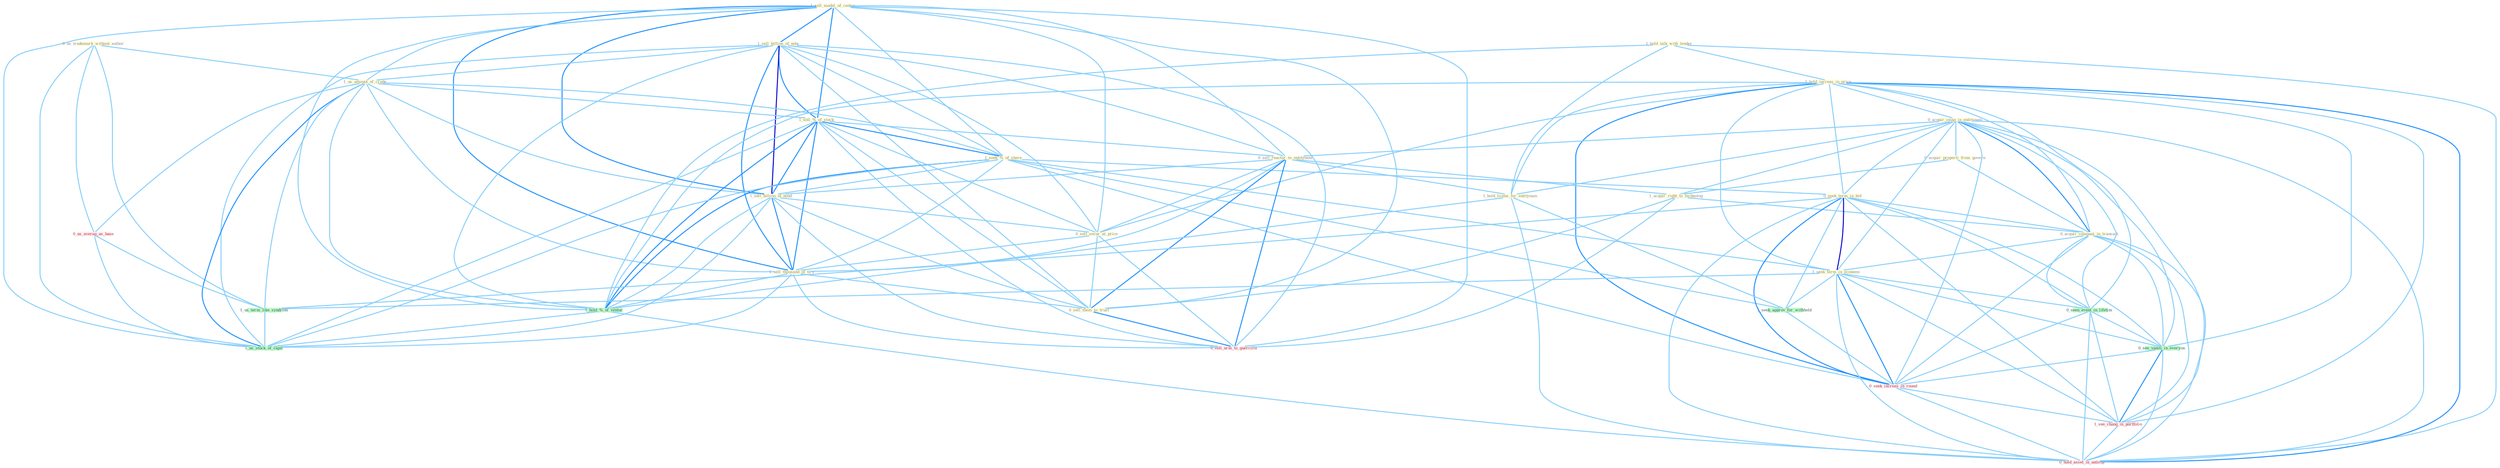 Graph G{ 
    node
    [shape=polygon,style=filled,width=.5,height=.06,color="#BDFCC9",fixedsize=true,fontsize=4,
    fontcolor="#2f4f4f"];
    {node
    [color="#ffffe0", fontcolor="#8b7d6b"] "1_sell_model_of_center " "1_sell_billion_of_note " "0_us_trademark_without_author " "1_hold_talk_with_lender " "1_us_amount_of_crude " "1_hold_increas_in_price " "1_sell_%_of_stock " "1_seek_%_of_share " "0_acquir_imag_in_entitynam " "0_acquir_properti_from_govern " "0_sell_reactor_to_entitynam " "1_acquir_right_to_technolog " "0_seek_term_in_bid " "0_acquir_compani_in_transact " "1_sell_billion_of_bond " "0_sell_secur_at_price " "1_sell_thousand_of_tire " "1_hold_licens_for_entitynam " "0_sell_them_to_trust " "1_seek_term_in_economi "}
{node [color="#fff0f5", fontcolor="#b22222"] "0_us_averag_as_base " "0_sell_arm_to_guerrilla " "0_seek_increas_in_round " "1_see_chang_in_portfolio " "0_hold_asset_in_anticip "}
edge [color="#B0E2FF"];

	"1_sell_model_of_center " -- "1_sell_billion_of_note " [w="2", color="#1e90ff" , len=0.8];
	"1_sell_model_of_center " -- "1_us_amount_of_crude " [w="1", color="#87cefa" ];
	"1_sell_model_of_center " -- "1_sell_%_of_stock " [w="2", color="#1e90ff" , len=0.8];
	"1_sell_model_of_center " -- "1_seek_%_of_share " [w="1", color="#87cefa" ];
	"1_sell_model_of_center " -- "0_sell_reactor_to_entitynam " [w="1", color="#87cefa" ];
	"1_sell_model_of_center " -- "1_sell_billion_of_bond " [w="2", color="#1e90ff" , len=0.8];
	"1_sell_model_of_center " -- "0_sell_secur_at_price " [w="1", color="#87cefa" ];
	"1_sell_model_of_center " -- "1_sell_thousand_of_tire " [w="2", color="#1e90ff" , len=0.8];
	"1_sell_model_of_center " -- "0_sell_them_to_trust " [w="1", color="#87cefa" ];
	"1_sell_model_of_center " -- "1_hold_%_of_ventur " [w="1", color="#87cefa" ];
	"1_sell_model_of_center " -- "0_sell_arm_to_guerrilla " [w="1", color="#87cefa" ];
	"1_sell_model_of_center " -- "1_us_stock_of_capit " [w="1", color="#87cefa" ];
	"1_sell_billion_of_note " -- "1_us_amount_of_crude " [w="1", color="#87cefa" ];
	"1_sell_billion_of_note " -- "1_sell_%_of_stock " [w="2", color="#1e90ff" , len=0.8];
	"1_sell_billion_of_note " -- "1_seek_%_of_share " [w="1", color="#87cefa" ];
	"1_sell_billion_of_note " -- "0_sell_reactor_to_entitynam " [w="1", color="#87cefa" ];
	"1_sell_billion_of_note " -- "1_sell_billion_of_bond " [w="3", color="#0000cd" , len=0.6];
	"1_sell_billion_of_note " -- "0_sell_secur_at_price " [w="1", color="#87cefa" ];
	"1_sell_billion_of_note " -- "1_sell_thousand_of_tire " [w="2", color="#1e90ff" , len=0.8];
	"1_sell_billion_of_note " -- "0_sell_them_to_trust " [w="1", color="#87cefa" ];
	"1_sell_billion_of_note " -- "1_hold_%_of_ventur " [w="1", color="#87cefa" ];
	"1_sell_billion_of_note " -- "0_sell_arm_to_guerrilla " [w="1", color="#87cefa" ];
	"1_sell_billion_of_note " -- "1_us_stock_of_capit " [w="1", color="#87cefa" ];
	"0_us_trademark_without_author " -- "1_us_amount_of_crude " [w="1", color="#87cefa" ];
	"0_us_trademark_without_author " -- "0_us_averag_as_base " [w="1", color="#87cefa" ];
	"0_us_trademark_without_author " -- "1_us_term_like_syndrom " [w="1", color="#87cefa" ];
	"0_us_trademark_without_author " -- "1_us_stock_of_capit " [w="1", color="#87cefa" ];
	"1_hold_talk_with_lender " -- "1_hold_increas_in_price " [w="1", color="#87cefa" ];
	"1_hold_talk_with_lender " -- "1_hold_licens_for_entitynam " [w="1", color="#87cefa" ];
	"1_hold_talk_with_lender " -- "1_hold_%_of_ventur " [w="1", color="#87cefa" ];
	"1_hold_talk_with_lender " -- "0_hold_asset_in_anticip " [w="1", color="#87cefa" ];
	"1_us_amount_of_crude " -- "1_sell_%_of_stock " [w="1", color="#87cefa" ];
	"1_us_amount_of_crude " -- "1_seek_%_of_share " [w="1", color="#87cefa" ];
	"1_us_amount_of_crude " -- "1_sell_billion_of_bond " [w="1", color="#87cefa" ];
	"1_us_amount_of_crude " -- "1_sell_thousand_of_tire " [w="1", color="#87cefa" ];
	"1_us_amount_of_crude " -- "0_us_averag_as_base " [w="1", color="#87cefa" ];
	"1_us_amount_of_crude " -- "1_us_term_like_syndrom " [w="1", color="#87cefa" ];
	"1_us_amount_of_crude " -- "1_hold_%_of_ventur " [w="1", color="#87cefa" ];
	"1_us_amount_of_crude " -- "1_us_stock_of_capit " [w="2", color="#1e90ff" , len=0.8];
	"1_hold_increas_in_price " -- "0_acquir_imag_in_entitynam " [w="1", color="#87cefa" ];
	"1_hold_increas_in_price " -- "0_seek_term_in_bid " [w="1", color="#87cefa" ];
	"1_hold_increas_in_price " -- "0_acquir_compani_in_transact " [w="1", color="#87cefa" ];
	"1_hold_increas_in_price " -- "0_sell_secur_at_price " [w="1", color="#87cefa" ];
	"1_hold_increas_in_price " -- "1_hold_licens_for_entitynam " [w="1", color="#87cefa" ];
	"1_hold_increas_in_price " -- "1_seek_term_in_economi " [w="1", color="#87cefa" ];
	"1_hold_increas_in_price " -- "0_seen_event_in_lifetim " [w="1", color="#87cefa" ];
	"1_hold_increas_in_price " -- "1_hold_%_of_ventur " [w="1", color="#87cefa" ];
	"1_hold_increas_in_price " -- "0_see_vaniti_in_everyon " [w="1", color="#87cefa" ];
	"1_hold_increas_in_price " -- "0_seek_increas_in_round " [w="2", color="#1e90ff" , len=0.8];
	"1_hold_increas_in_price " -- "1_see_chang_in_portfolio " [w="1", color="#87cefa" ];
	"1_hold_increas_in_price " -- "0_hold_asset_in_anticip " [w="2", color="#1e90ff" , len=0.8];
	"1_sell_%_of_stock " -- "1_seek_%_of_share " [w="2", color="#1e90ff" , len=0.8];
	"1_sell_%_of_stock " -- "0_sell_reactor_to_entitynam " [w="1", color="#87cefa" ];
	"1_sell_%_of_stock " -- "1_sell_billion_of_bond " [w="2", color="#1e90ff" , len=0.8];
	"1_sell_%_of_stock " -- "0_sell_secur_at_price " [w="1", color="#87cefa" ];
	"1_sell_%_of_stock " -- "1_sell_thousand_of_tire " [w="2", color="#1e90ff" , len=0.8];
	"1_sell_%_of_stock " -- "0_sell_them_to_trust " [w="1", color="#87cefa" ];
	"1_sell_%_of_stock " -- "1_hold_%_of_ventur " [w="2", color="#1e90ff" , len=0.8];
	"1_sell_%_of_stock " -- "0_sell_arm_to_guerrilla " [w="1", color="#87cefa" ];
	"1_sell_%_of_stock " -- "1_us_stock_of_capit " [w="1", color="#87cefa" ];
	"1_seek_%_of_share " -- "0_seek_term_in_bid " [w="1", color="#87cefa" ];
	"1_seek_%_of_share " -- "1_sell_billion_of_bond " [w="1", color="#87cefa" ];
	"1_seek_%_of_share " -- "1_sell_thousand_of_tire " [w="1", color="#87cefa" ];
	"1_seek_%_of_share " -- "1_seek_term_in_economi " [w="1", color="#87cefa" ];
	"1_seek_%_of_share " -- "1_seek_approv_for_withhold " [w="1", color="#87cefa" ];
	"1_seek_%_of_share " -- "1_hold_%_of_ventur " [w="2", color="#1e90ff" , len=0.8];
	"1_seek_%_of_share " -- "0_seek_increas_in_round " [w="1", color="#87cefa" ];
	"1_seek_%_of_share " -- "1_us_stock_of_capit " [w="1", color="#87cefa" ];
	"0_acquir_imag_in_entitynam " -- "0_acquir_properti_from_govern " [w="1", color="#87cefa" ];
	"0_acquir_imag_in_entitynam " -- "0_sell_reactor_to_entitynam " [w="1", color="#87cefa" ];
	"0_acquir_imag_in_entitynam " -- "1_acquir_right_to_technolog " [w="1", color="#87cefa" ];
	"0_acquir_imag_in_entitynam " -- "0_seek_term_in_bid " [w="1", color="#87cefa" ];
	"0_acquir_imag_in_entitynam " -- "0_acquir_compani_in_transact " [w="2", color="#1e90ff" , len=0.8];
	"0_acquir_imag_in_entitynam " -- "1_hold_licens_for_entitynam " [w="1", color="#87cefa" ];
	"0_acquir_imag_in_entitynam " -- "1_seek_term_in_economi " [w="1", color="#87cefa" ];
	"0_acquir_imag_in_entitynam " -- "0_seen_event_in_lifetim " [w="1", color="#87cefa" ];
	"0_acquir_imag_in_entitynam " -- "0_see_vaniti_in_everyon " [w="1", color="#87cefa" ];
	"0_acquir_imag_in_entitynam " -- "0_seek_increas_in_round " [w="1", color="#87cefa" ];
	"0_acquir_imag_in_entitynam " -- "1_see_chang_in_portfolio " [w="1", color="#87cefa" ];
	"0_acquir_imag_in_entitynam " -- "0_hold_asset_in_anticip " [w="1", color="#87cefa" ];
	"0_acquir_properti_from_govern " -- "1_acquir_right_to_technolog " [w="1", color="#87cefa" ];
	"0_acquir_properti_from_govern " -- "0_acquir_compani_in_transact " [w="1", color="#87cefa" ];
	"0_sell_reactor_to_entitynam " -- "1_acquir_right_to_technolog " [w="1", color="#87cefa" ];
	"0_sell_reactor_to_entitynam " -- "1_sell_billion_of_bond " [w="1", color="#87cefa" ];
	"0_sell_reactor_to_entitynam " -- "0_sell_secur_at_price " [w="1", color="#87cefa" ];
	"0_sell_reactor_to_entitynam " -- "1_sell_thousand_of_tire " [w="1", color="#87cefa" ];
	"0_sell_reactor_to_entitynam " -- "1_hold_licens_for_entitynam " [w="1", color="#87cefa" ];
	"0_sell_reactor_to_entitynam " -- "0_sell_them_to_trust " [w="2", color="#1e90ff" , len=0.8];
	"0_sell_reactor_to_entitynam " -- "0_sell_arm_to_guerrilla " [w="2", color="#1e90ff" , len=0.8];
	"1_acquir_right_to_technolog " -- "0_acquir_compani_in_transact " [w="1", color="#87cefa" ];
	"1_acquir_right_to_technolog " -- "0_sell_them_to_trust " [w="1", color="#87cefa" ];
	"1_acquir_right_to_technolog " -- "0_sell_arm_to_guerrilla " [w="1", color="#87cefa" ];
	"0_seek_term_in_bid " -- "0_acquir_compani_in_transact " [w="1", color="#87cefa" ];
	"0_seek_term_in_bid " -- "1_seek_term_in_economi " [w="3", color="#0000cd" , len=0.6];
	"0_seek_term_in_bid " -- "0_seen_event_in_lifetim " [w="1", color="#87cefa" ];
	"0_seek_term_in_bid " -- "1_us_term_like_syndrom " [w="1", color="#87cefa" ];
	"0_seek_term_in_bid " -- "1_seek_approv_for_withhold " [w="1", color="#87cefa" ];
	"0_seek_term_in_bid " -- "0_see_vaniti_in_everyon " [w="1", color="#87cefa" ];
	"0_seek_term_in_bid " -- "0_seek_increas_in_round " [w="2", color="#1e90ff" , len=0.8];
	"0_seek_term_in_bid " -- "1_see_chang_in_portfolio " [w="1", color="#87cefa" ];
	"0_seek_term_in_bid " -- "0_hold_asset_in_anticip " [w="1", color="#87cefa" ];
	"0_acquir_compani_in_transact " -- "1_seek_term_in_economi " [w="1", color="#87cefa" ];
	"0_acquir_compani_in_transact " -- "0_seen_event_in_lifetim " [w="1", color="#87cefa" ];
	"0_acquir_compani_in_transact " -- "0_see_vaniti_in_everyon " [w="1", color="#87cefa" ];
	"0_acquir_compani_in_transact " -- "0_seek_increas_in_round " [w="1", color="#87cefa" ];
	"0_acquir_compani_in_transact " -- "1_see_chang_in_portfolio " [w="1", color="#87cefa" ];
	"0_acquir_compani_in_transact " -- "0_hold_asset_in_anticip " [w="1", color="#87cefa" ];
	"1_sell_billion_of_bond " -- "0_sell_secur_at_price " [w="1", color="#87cefa" ];
	"1_sell_billion_of_bond " -- "1_sell_thousand_of_tire " [w="2", color="#1e90ff" , len=0.8];
	"1_sell_billion_of_bond " -- "0_sell_them_to_trust " [w="1", color="#87cefa" ];
	"1_sell_billion_of_bond " -- "1_hold_%_of_ventur " [w="1", color="#87cefa" ];
	"1_sell_billion_of_bond " -- "0_sell_arm_to_guerrilla " [w="1", color="#87cefa" ];
	"1_sell_billion_of_bond " -- "1_us_stock_of_capit " [w="1", color="#87cefa" ];
	"0_sell_secur_at_price " -- "1_sell_thousand_of_tire " [w="1", color="#87cefa" ];
	"0_sell_secur_at_price " -- "0_sell_them_to_trust " [w="1", color="#87cefa" ];
	"0_sell_secur_at_price " -- "0_sell_arm_to_guerrilla " [w="1", color="#87cefa" ];
	"1_sell_thousand_of_tire " -- "0_sell_them_to_trust " [w="1", color="#87cefa" ];
	"1_sell_thousand_of_tire " -- "1_hold_%_of_ventur " [w="1", color="#87cefa" ];
	"1_sell_thousand_of_tire " -- "0_sell_arm_to_guerrilla " [w="1", color="#87cefa" ];
	"1_sell_thousand_of_tire " -- "1_us_stock_of_capit " [w="1", color="#87cefa" ];
	"1_hold_licens_for_entitynam " -- "1_seek_approv_for_withhold " [w="1", color="#87cefa" ];
	"1_hold_licens_for_entitynam " -- "1_hold_%_of_ventur " [w="1", color="#87cefa" ];
	"1_hold_licens_for_entitynam " -- "0_hold_asset_in_anticip " [w="1", color="#87cefa" ];
	"0_sell_them_to_trust " -- "0_sell_arm_to_guerrilla " [w="2", color="#1e90ff" , len=0.8];
	"1_seek_term_in_economi " -- "0_seen_event_in_lifetim " [w="1", color="#87cefa" ];
	"1_seek_term_in_economi " -- "1_us_term_like_syndrom " [w="1", color="#87cefa" ];
	"1_seek_term_in_economi " -- "1_seek_approv_for_withhold " [w="1", color="#87cefa" ];
	"1_seek_term_in_economi " -- "0_see_vaniti_in_everyon " [w="1", color="#87cefa" ];
	"1_seek_term_in_economi " -- "0_seek_increas_in_round " [w="2", color="#1e90ff" , len=0.8];
	"1_seek_term_in_economi " -- "1_see_chang_in_portfolio " [w="1", color="#87cefa" ];
	"1_seek_term_in_economi " -- "0_hold_asset_in_anticip " [w="1", color="#87cefa" ];
	"0_seen_event_in_lifetim " -- "0_see_vaniti_in_everyon " [w="1", color="#87cefa" ];
	"0_seen_event_in_lifetim " -- "0_seek_increas_in_round " [w="1", color="#87cefa" ];
	"0_seen_event_in_lifetim " -- "1_see_chang_in_portfolio " [w="1", color="#87cefa" ];
	"0_seen_event_in_lifetim " -- "0_hold_asset_in_anticip " [w="1", color="#87cefa" ];
	"0_us_averag_as_base " -- "1_us_term_like_syndrom " [w="1", color="#87cefa" ];
	"0_us_averag_as_base " -- "1_us_stock_of_capit " [w="1", color="#87cefa" ];
	"1_us_term_like_syndrom " -- "1_us_stock_of_capit " [w="1", color="#87cefa" ];
	"1_seek_approv_for_withhold " -- "0_seek_increas_in_round " [w="1", color="#87cefa" ];
	"1_hold_%_of_ventur " -- "1_us_stock_of_capit " [w="1", color="#87cefa" ];
	"1_hold_%_of_ventur " -- "0_hold_asset_in_anticip " [w="1", color="#87cefa" ];
	"0_see_vaniti_in_everyon " -- "0_seek_increas_in_round " [w="1", color="#87cefa" ];
	"0_see_vaniti_in_everyon " -- "1_see_chang_in_portfolio " [w="2", color="#1e90ff" , len=0.8];
	"0_see_vaniti_in_everyon " -- "0_hold_asset_in_anticip " [w="1", color="#87cefa" ];
	"0_seek_increas_in_round " -- "1_see_chang_in_portfolio " [w="1", color="#87cefa" ];
	"0_seek_increas_in_round " -- "0_hold_asset_in_anticip " [w="1", color="#87cefa" ];
	"1_see_chang_in_portfolio " -- "0_hold_asset_in_anticip " [w="1", color="#87cefa" ];
}